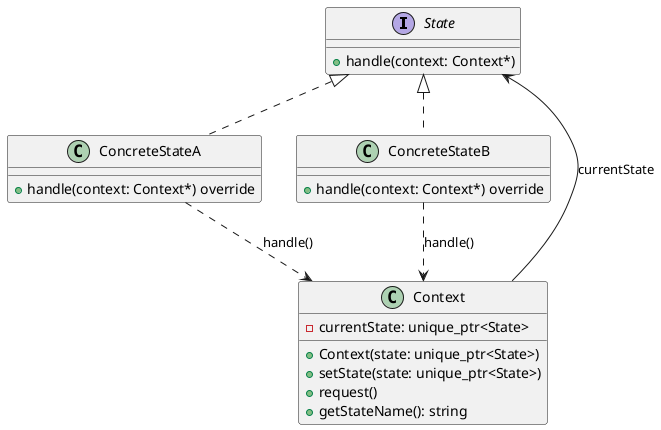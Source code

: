 @startuml
' 状态接口
interface State {
    + handle(context: Context*)
}

' 具体状态类 ConcreteStateA
class ConcreteStateA {
    + handle(context: Context*) override
}

' 具体状态类 ConcreteStateB
class ConcreteStateB {
    + handle(context: Context*) override
}

' 环境类 Context
class Context {
    - currentState: unique_ptr<State>
    + Context(state: unique_ptr<State>)
    + setState(state: unique_ptr<State>)
    + request()
    + getStateName(): string
}

' 关系：具体状态实现 State 接口
State <|.. ConcreteStateA
State <|.. ConcreteStateB

' 关系：Context 持有 State
Context --> State : currentState

' 关系：状态方法中使用 Context
ConcreteStateA ..> Context : handle()
ConcreteStateB ..> Context : handle()

@enduml
